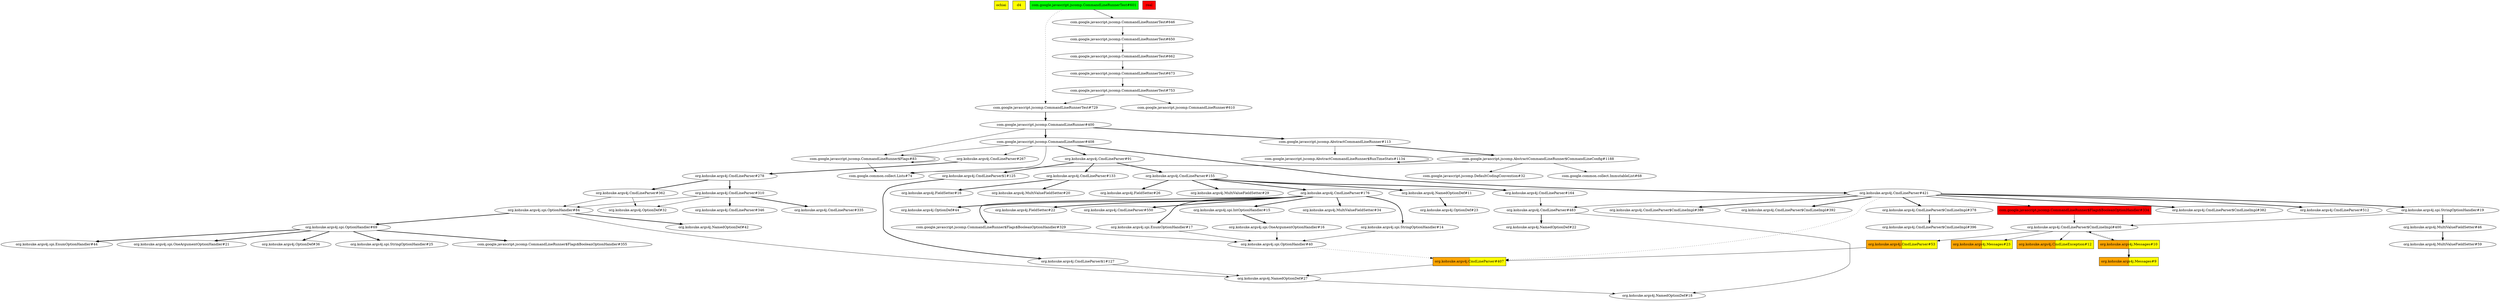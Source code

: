 digraph enhanced {
	"ochiai" [style=striped shape=box fillcolor="yellow"];
	"d4" [style=striped shape=box fillcolor="yellow"];
	"org.kohsuke.args4j.Messages#23" [style=striped shape=box fillcolor="orange:yellow"];
	"org.kohsuke.args4j.Messages#9" [style=striped shape=box fillcolor="orange:yellow"];
	"org.kohsuke.args4j.CmdLineException#12" [style=striped shape=box fillcolor="orange:yellow"];
	"com.google.javascript.jscomp.CommandLineRunnerTest#601" [style=striped shape=box fillcolor="green"];
	"org.kohsuke.args4j.CmdLineParser#407" [style=striped shape=box fillcolor="orange:yellow"];
	"org.kohsuke.args4j.Messages#10" [style=striped shape=box fillcolor="orange:yellow"];
	"com.google.javascript.jscomp.CommandLineRunner$Flags$BooleanOptionHandler#334" [style=striped shape=box fillcolor="red"];
	"org.kohsuke.args4j.CmdLineParser#53" [style=striped shape=box fillcolor="orange:yellow"];
	"real" [style=striped shape=box fillcolor="red"];
	"org.kohsuke.args4j.CmdLineParser#176" -> "org.kohsuke.args4j.spi.StringOptionHandler#14" [style=bold];
	"org.kohsuke.args4j.CmdLineParser#278" -> "org.kohsuke.args4j.CmdLineParser#362" [style=bold];
	"org.kohsuke.args4j.CmdLineParser#164" -> "org.kohsuke.args4j.CmdLineParser#483";
	"org.kohsuke.args4j.CmdLineParser#421" -> "org.kohsuke.args4j.CmdLineParser#483";
	"org.kohsuke.args4j.CmdLineParser#155" -> "org.kohsuke.args4j.CmdLineParser#164" [style=bold];
	"org.kohsuke.args4j.CmdLineParser$CmdLineImpl#400" -> "org.kohsuke.args4j.CmdLineException#12";
	"org.kohsuke.args4j.spi.OptionHandler#69" -> "com.google.javascript.jscomp.CommandLineRunner$Flags$BooleanOptionHandler#355" [style=bold];
	"org.kohsuke.args4j.MultiValueFieldSetter#46" -> "org.kohsuke.args4j.MultiValueFieldSetter#59" [style=bold];
	"com.google.javascript.jscomp.CommandLineRunnerTest#729" -> "com.google.javascript.jscomp.CommandLineRunner#400" [style=bold];
	"org.kohsuke.args4j.CmdLineParser#421" -> "org.kohsuke.args4j.CmdLineParser$CmdLineImpl#378" [style=bold];
	"com.google.javascript.jscomp.CommandLineRunnerTest#673" -> "com.google.javascript.jscomp.CommandLineRunnerTest#753";
	"org.kohsuke.args4j.CmdLineParser#421" -> "org.kohsuke.args4j.spi.StringOptionHandler#19" [style=bold];
	"org.kohsuke.args4j.CmdLineParser#176" -> "org.kohsuke.args4j.FieldSetter#22" [style=bold];
	"com.google.javascript.jscomp.CommandLineRunner#400" -> "com.google.javascript.jscomp.CommandLineRunner#408" [style=bold];
	"com.google.javascript.jscomp.CommandLineRunnerTest#662" -> "com.google.javascript.jscomp.CommandLineRunnerTest#673";
	"org.kohsuke.args4j.spi.OptionHandler#69" -> "org.kohsuke.args4j.spi.EnumOptionHandler#44" [style=bold];
	"org.kohsuke.args4j.CmdLineParser#155" -> "org.kohsuke.args4j.FieldSetter#26" [style=bold];
	"org.kohsuke.args4j.CmdLineParser#421" -> "org.kohsuke.args4j.CmdLineParser$CmdLineImpl#382" [style=bold];
	"org.kohsuke.args4j.CmdLineParser#483" -> "org.kohsuke.args4j.NamedOptionDef#22" [style=bold];
	"org.kohsuke.args4j.CmdLineParser#407" -> "org.kohsuke.args4j.NamedOptionDef#27";
	"org.kohsuke.args4j.CmdLineParser$1#127" -> "org.kohsuke.args4j.NamedOptionDef#27";
	"org.kohsuke.args4j.spi.OptionHandler#84" -> "org.kohsuke.args4j.NamedOptionDef#27";
	"org.kohsuke.args4j.CmdLineParser$CmdLineImpl#400" -> "org.kohsuke.args4j.Messages#10";
	"org.kohsuke.args4j.CmdLineParser$CmdLineImpl#400" -> "org.kohsuke.args4j.CmdLineParser#53";
	"com.google.javascript.jscomp.CommandLineRunner$Flags#83" -> "com.google.common.collect.Lists#74";
	"com.google.javascript.jscomp.AbstractCommandLineRunner$CommandLineConfig#1188" -> "com.google.common.collect.Lists#74";
	"com.google.javascript.jscomp.CommandLineRunner#408" -> "com.google.common.collect.Lists#74";
	"com.google.javascript.jscomp.CommandLineRunner#408" -> "org.kohsuke.args4j.CmdLineParser#91" [style=bold];
	"org.kohsuke.args4j.CmdLineParser#176" -> "org.kohsuke.args4j.CmdLineParser#550" [style=bold];
	"org.kohsuke.args4j.CmdLineParser#155" -> "org.kohsuke.args4j.MultiValueFieldSetter#29" [style=bold];
	"org.kohsuke.args4j.Messages#10" -> "org.kohsuke.args4j.Messages#9" [style=bold];
	"com.google.javascript.jscomp.CommandLineRunner$Flags$BooleanOptionHandler#334" -> "org.kohsuke.args4j.CmdLineParser$CmdLineImpl#400";
	"org.kohsuke.args4j.Messages#10" -> "org.kohsuke.args4j.CmdLineParser$CmdLineImpl#400" [style=dotted];
	"org.kohsuke.args4j.spi.StringOptionHandler#19" -> "org.kohsuke.args4j.CmdLineParser$CmdLineImpl#400";
	"org.kohsuke.args4j.CmdLineParser$1#125" -> "org.kohsuke.args4j.CmdLineParser$1#127" [style=bold];
	"org.kohsuke.args4j.CmdLineParser#421" -> "org.kohsuke.args4j.CmdLineParser#512" [style=bold];
	"org.kohsuke.args4j.CmdLineParser#483" -> "org.kohsuke.args4j.NamedOptionDef#18";
	"org.kohsuke.args4j.NamedOptionDef#27" -> "org.kohsuke.args4j.NamedOptionDef#18";
	"org.kohsuke.args4j.CmdLineParser#91" -> "org.kohsuke.args4j.CmdLineParser$1#125" [style=bold];
	"org.kohsuke.args4j.NamedOptionDef#11" -> "org.kohsuke.args4j.OptionDef#23" [style=bold];
	"org.kohsuke.args4j.CmdLineParser#133" -> "org.kohsuke.args4j.MultiValueFieldSetter#20" [style=bold];
	"org.kohsuke.args4j.CmdLineParser#267" -> "org.kohsuke.args4j.CmdLineParser#278" [style=bold];
	"com.google.javascript.jscomp.AbstractCommandLineRunner#113" -> "com.google.javascript.jscomp.AbstractCommandLineRunner$CommandLineConfig#1188" [style=bold];
	"org.kohsuke.args4j.CmdLineParser#278" -> "org.kohsuke.args4j.CmdLineParser#310" [style=bold];
	"org.kohsuke.args4j.spi.OptionHandler#69" -> "org.kohsuke.args4j.spi.OneArgumentOptionHandler#21" [style=bold];
	"org.kohsuke.args4j.CmdLineParser#91" -> "org.kohsuke.args4j.CmdLineParser#155" [style=bold];
	"com.google.javascript.jscomp.CommandLineRunnerTest#650" -> "com.google.javascript.jscomp.CommandLineRunnerTest#662";
	"com.google.javascript.jscomp.AbstractCommandLineRunner$CommandLineConfig#1188" -> "com.google.javascript.jscomp.DefaultCodingConvention#32";
	"org.kohsuke.args4j.CmdLineParser#155" -> "org.kohsuke.args4j.NamedOptionDef#11" [style=bold];
	"org.kohsuke.args4j.CmdLineParser#176" -> "com.google.javascript.jscomp.CommandLineRunner$Flags$BooleanOptionHandler#329" [style=bold];
	"org.kohsuke.args4j.CmdLineParser#362" -> "org.kohsuke.args4j.spi.OptionHandler#84";
	"org.kohsuke.args4j.CmdLineParser#310" -> "org.kohsuke.args4j.spi.OptionHandler#84";
	"org.kohsuke.args4j.spi.StringOptionHandler#14" -> "org.kohsuke.args4j.spi.OptionHandler#40";
	"org.kohsuke.args4j.spi.OneArgumentOptionHandler#16" -> "org.kohsuke.args4j.spi.OptionHandler#40";
	"com.google.javascript.jscomp.CommandLineRunner$Flags$BooleanOptionHandler#329" -> "org.kohsuke.args4j.spi.OptionHandler#40";
	"org.kohsuke.args4j.spi.EnumOptionHandler#17" -> "org.kohsuke.args4j.spi.OptionHandler#40";
	"com.google.javascript.jscomp.AbstractCommandLineRunner#113" -> "com.google.javascript.jscomp.AbstractCommandLineRunner$RunTimeStats#1134";
	"com.google.javascript.jscomp.AbstractCommandLineRunner$RunTimeStats#1134" -> "com.google.javascript.jscomp.AbstractCommandLineRunner$RunTimeStats#1134";
	"org.kohsuke.args4j.spi.OptionHandler#69" -> "org.kohsuke.args4j.OptionDef#36" [style=bold];
	"org.kohsuke.args4j.CmdLineParser#421" -> "com.google.javascript.jscomp.CommandLineRunner$Flags$BooleanOptionHandler#334";
	"org.kohsuke.args4j.CmdLineParser#362" -> "org.kohsuke.args4j.OptionDef#32";
	"org.kohsuke.args4j.CmdLineParser#310" -> "org.kohsuke.args4j.OptionDef#32";
	"org.kohsuke.args4j.CmdLineParser#176" -> "org.kohsuke.args4j.MultiValueFieldSetter#34" [style=bold];
	"org.kohsuke.args4j.CmdLineParser#310" -> "org.kohsuke.args4j.CmdLineParser#346" [style=bold];
	"org.kohsuke.args4j.CmdLineParser$CmdLineImpl#378" -> "org.kohsuke.args4j.CmdLineParser$CmdLineImpl#396" [style=bold];
	"com.google.javascript.jscomp.CommandLineRunner#408" -> "org.kohsuke.args4j.CmdLineParser#267";
	"com.google.javascript.jscomp.CommandLineRunner#408" -> "org.kohsuke.args4j.CmdLineParser#421" [style=bold];
	"com.google.javascript.jscomp.CommandLineRunnerTest#646" -> "com.google.javascript.jscomp.CommandLineRunnerTest#650";
	"com.google.javascript.jscomp.CommandLineRunner#400" -> "com.google.javascript.jscomp.AbstractCommandLineRunner#113" [style=bold];
	"org.kohsuke.args4j.spi.IntOptionHandler#15" -> "org.kohsuke.args4j.spi.OneArgumentOptionHandler#16" [style=bold];
	"com.google.javascript.jscomp.CommandLineRunner#400" -> "com.google.javascript.jscomp.CommandLineRunner$Flags#83";
	"com.google.javascript.jscomp.CommandLineRunner$Flags#83" -> "com.google.javascript.jscomp.CommandLineRunner$Flags#83";
	"com.google.javascript.jscomp.CommandLineRunner#408" -> "com.google.javascript.jscomp.CommandLineRunner$Flags#83";
	"org.kohsuke.args4j.spi.OptionHandler#84" -> "org.kohsuke.args4j.NamedOptionDef#42" [style=bold];
	"org.kohsuke.args4j.spi.OptionHandler#69" -> "org.kohsuke.args4j.spi.StringOptionHandler#25" [style=bold];
	"org.kohsuke.args4j.CmdLineParser#155" -> "org.kohsuke.args4j.CmdLineParser#176" [style=bold];
	"com.google.javascript.jscomp.CommandLineRunnerTest#753" -> "com.google.javascript.jscomp.CommandLineRunner#610";
	"org.kohsuke.args4j.CmdLineParser#176" -> "org.kohsuke.args4j.spi.IntOptionHandler#15" [style=bold];
	"com.google.javascript.jscomp.CommandLineRunnerTest#601" -> "com.google.javascript.jscomp.CommandLineRunnerTest#729" [style=dotted];
	"com.google.javascript.jscomp.CommandLineRunnerTest#753" -> "com.google.javascript.jscomp.CommandLineRunnerTest#729";
	"org.kohsuke.args4j.spi.OptionHandler#84" -> "org.kohsuke.args4j.spi.OptionHandler#69" [style=bold];
	"com.google.javascript.jscomp.CommandLineRunnerTest#601" -> "com.google.javascript.jscomp.CommandLineRunnerTest#646";
	"org.kohsuke.args4j.spi.StringOptionHandler#19" -> "org.kohsuke.args4j.MultiValueFieldSetter#46" [style=bold];
	"org.kohsuke.args4j.CmdLineParser#421" -> "org.kohsuke.args4j.CmdLineParser$CmdLineImpl#388" [style=bold];
	"org.kohsuke.args4j.CmdLineParser#176" -> "org.kohsuke.args4j.OptionDef#44" [style=bold];
	"org.kohsuke.args4j.CmdLineParser#310" -> "org.kohsuke.args4j.CmdLineParser#335" [style=bold];
	"org.kohsuke.args4j.CmdLineParser#91" -> "org.kohsuke.args4j.CmdLineParser#133" [style=bold];
	"org.kohsuke.args4j.CmdLineParser#421" -> "org.kohsuke.args4j.CmdLineParser$CmdLineImpl#392" [style=bold];
	"org.kohsuke.args4j.CmdLineParser$CmdLineImpl#400" -> "org.kohsuke.args4j.Messages#23";
	"org.kohsuke.args4j.CmdLineParser#133" -> "org.kohsuke.args4j.FieldSetter#16" [style=bold];
	"org.kohsuke.args4j.CmdLineParser#53" -> "org.kohsuke.args4j.CmdLineParser#407";
	"org.kohsuke.args4j.CmdLineParser#421" -> "org.kohsuke.args4j.CmdLineParser#407" [style=dotted];
	"org.kohsuke.args4j.spi.OptionHandler#40" -> "org.kohsuke.args4j.CmdLineParser#407" [style=dotted];
	"com.google.javascript.jscomp.AbstractCommandLineRunner$CommandLineConfig#1188" -> "com.google.common.collect.ImmutableList#68";
	"org.kohsuke.args4j.CmdLineParser#176" -> "org.kohsuke.args4j.spi.EnumOptionHandler#17" [style=bold];
}
